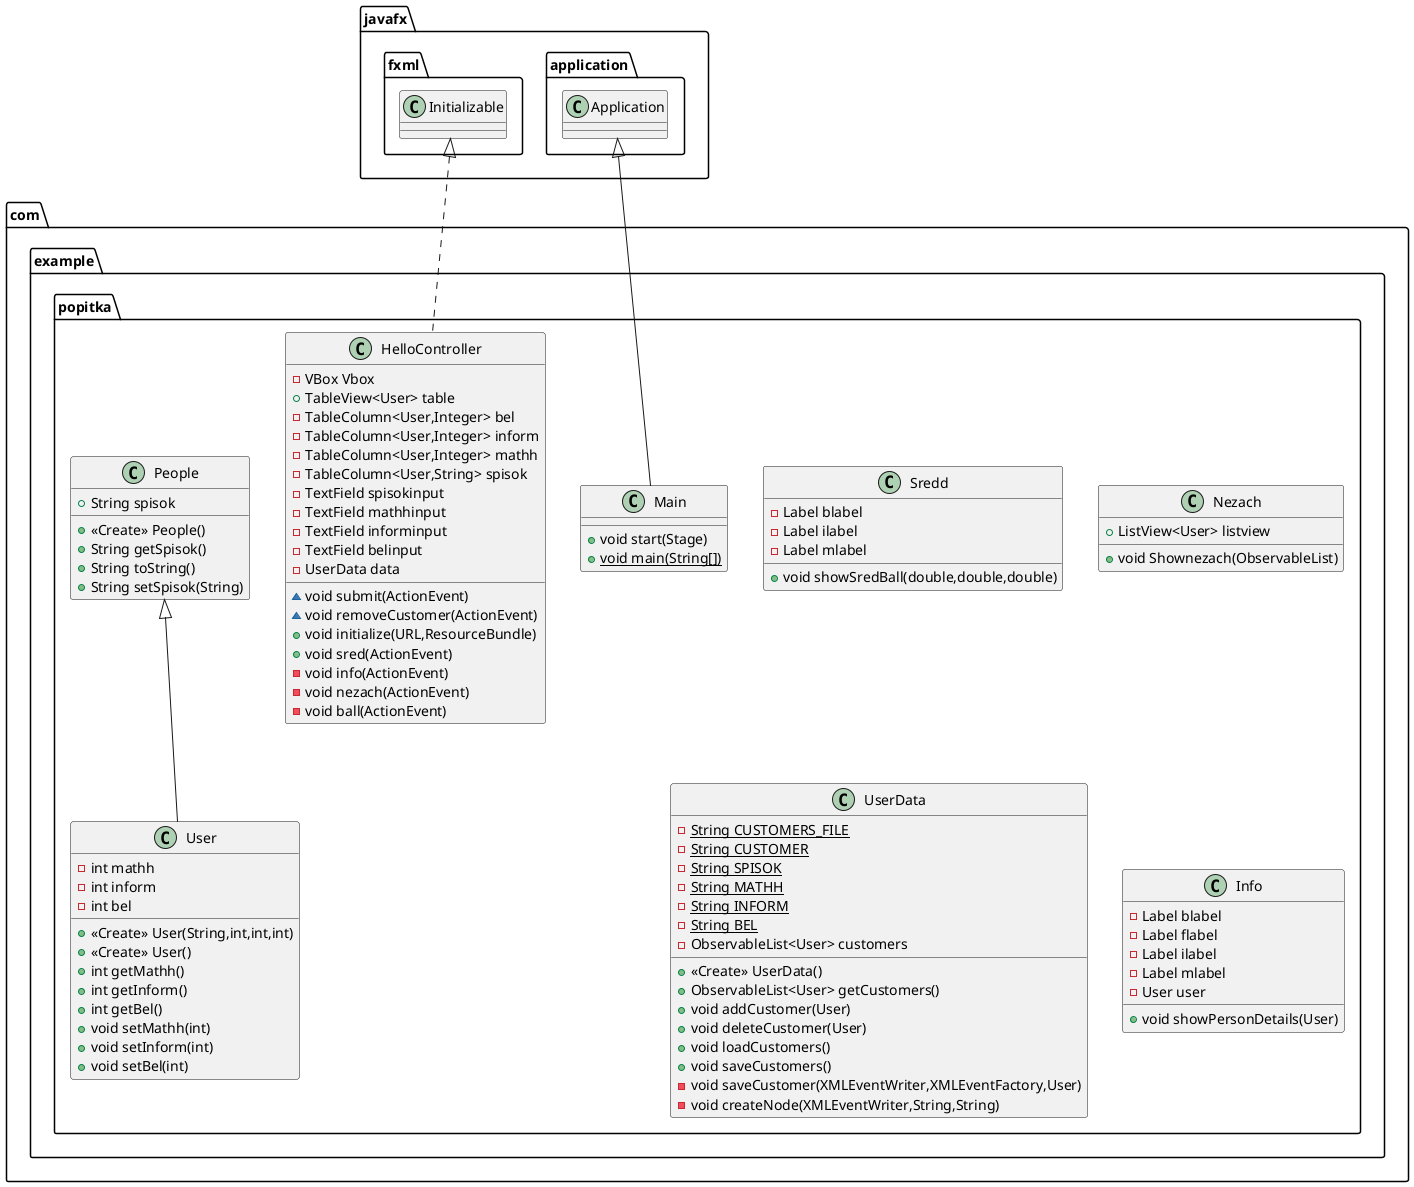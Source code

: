 @startuml
class com.example.popitka.Main {
+ void start(Stage)
+ {static} void main(String[])
}
class com.example.popitka.Sredd {
- Label blabel
- Label ilabel
- Label mlabel
+ void showSredBall(double,double,double)
}
class com.example.popitka.User {
- int mathh
- int inform
- int bel
+ <<Create>> User(String,int,int,int)
+ <<Create>> User()
+ int getMathh()
+ int getInform()
+ int getBel()
+ void setMathh(int)
+ void setInform(int)
+ void setBel(int)
}
class com.example.popitka.HelloController {
- VBox Vbox
+ TableView<User> table
- TableColumn<User,Integer> bel
- TableColumn<User,Integer> inform
- TableColumn<User,Integer> mathh
- TableColumn<User,String> spisok
- TextField spisokinput
- TextField mathhinput
- TextField informinput
- TextField belinput
- UserData data
~ void submit(ActionEvent)
~ void removeCustomer(ActionEvent)
+ void initialize(URL,ResourceBundle)
+ void sred(ActionEvent)
- void info(ActionEvent)
- void nezach(ActionEvent)
- void ball(ActionEvent)
}
class com.example.popitka.Nezach {
+ ListView<User> listview
+ void Shownezach(ObservableList)
}
class com.example.popitka.People {
+ String spisok
+ <<Create>> People()
+ String getSpisok()
+ String toString()
+ String setSpisok(String)
}
class com.example.popitka.UserData {
- {static} String CUSTOMERS_FILE
- {static} String CUSTOMER
- {static} String SPISOK
- {static} String MATHH
- {static} String INFORM
- {static} String BEL
- ObservableList<User> customers
+ <<Create>> UserData()
+ ObservableList<User> getCustomers()
+ void addCustomer(User)
+ void deleteCustomer(User)
+ void loadCustomers()
+ void saveCustomers()
- void saveCustomer(XMLEventWriter,XMLEventFactory,User)
- void createNode(XMLEventWriter,String,String)
}
class com.example.popitka.Info {
- Label blabel
- Label flabel
- Label ilabel
- Label mlabel
- User user
+ void showPersonDetails(User)
}


javafx.application.Application <|-- com.example.popitka.Main
com.example.popitka.People <|-- com.example.popitka.User
javafx.fxml.Initializable <|.. com.example.popitka.HelloController
@enduml